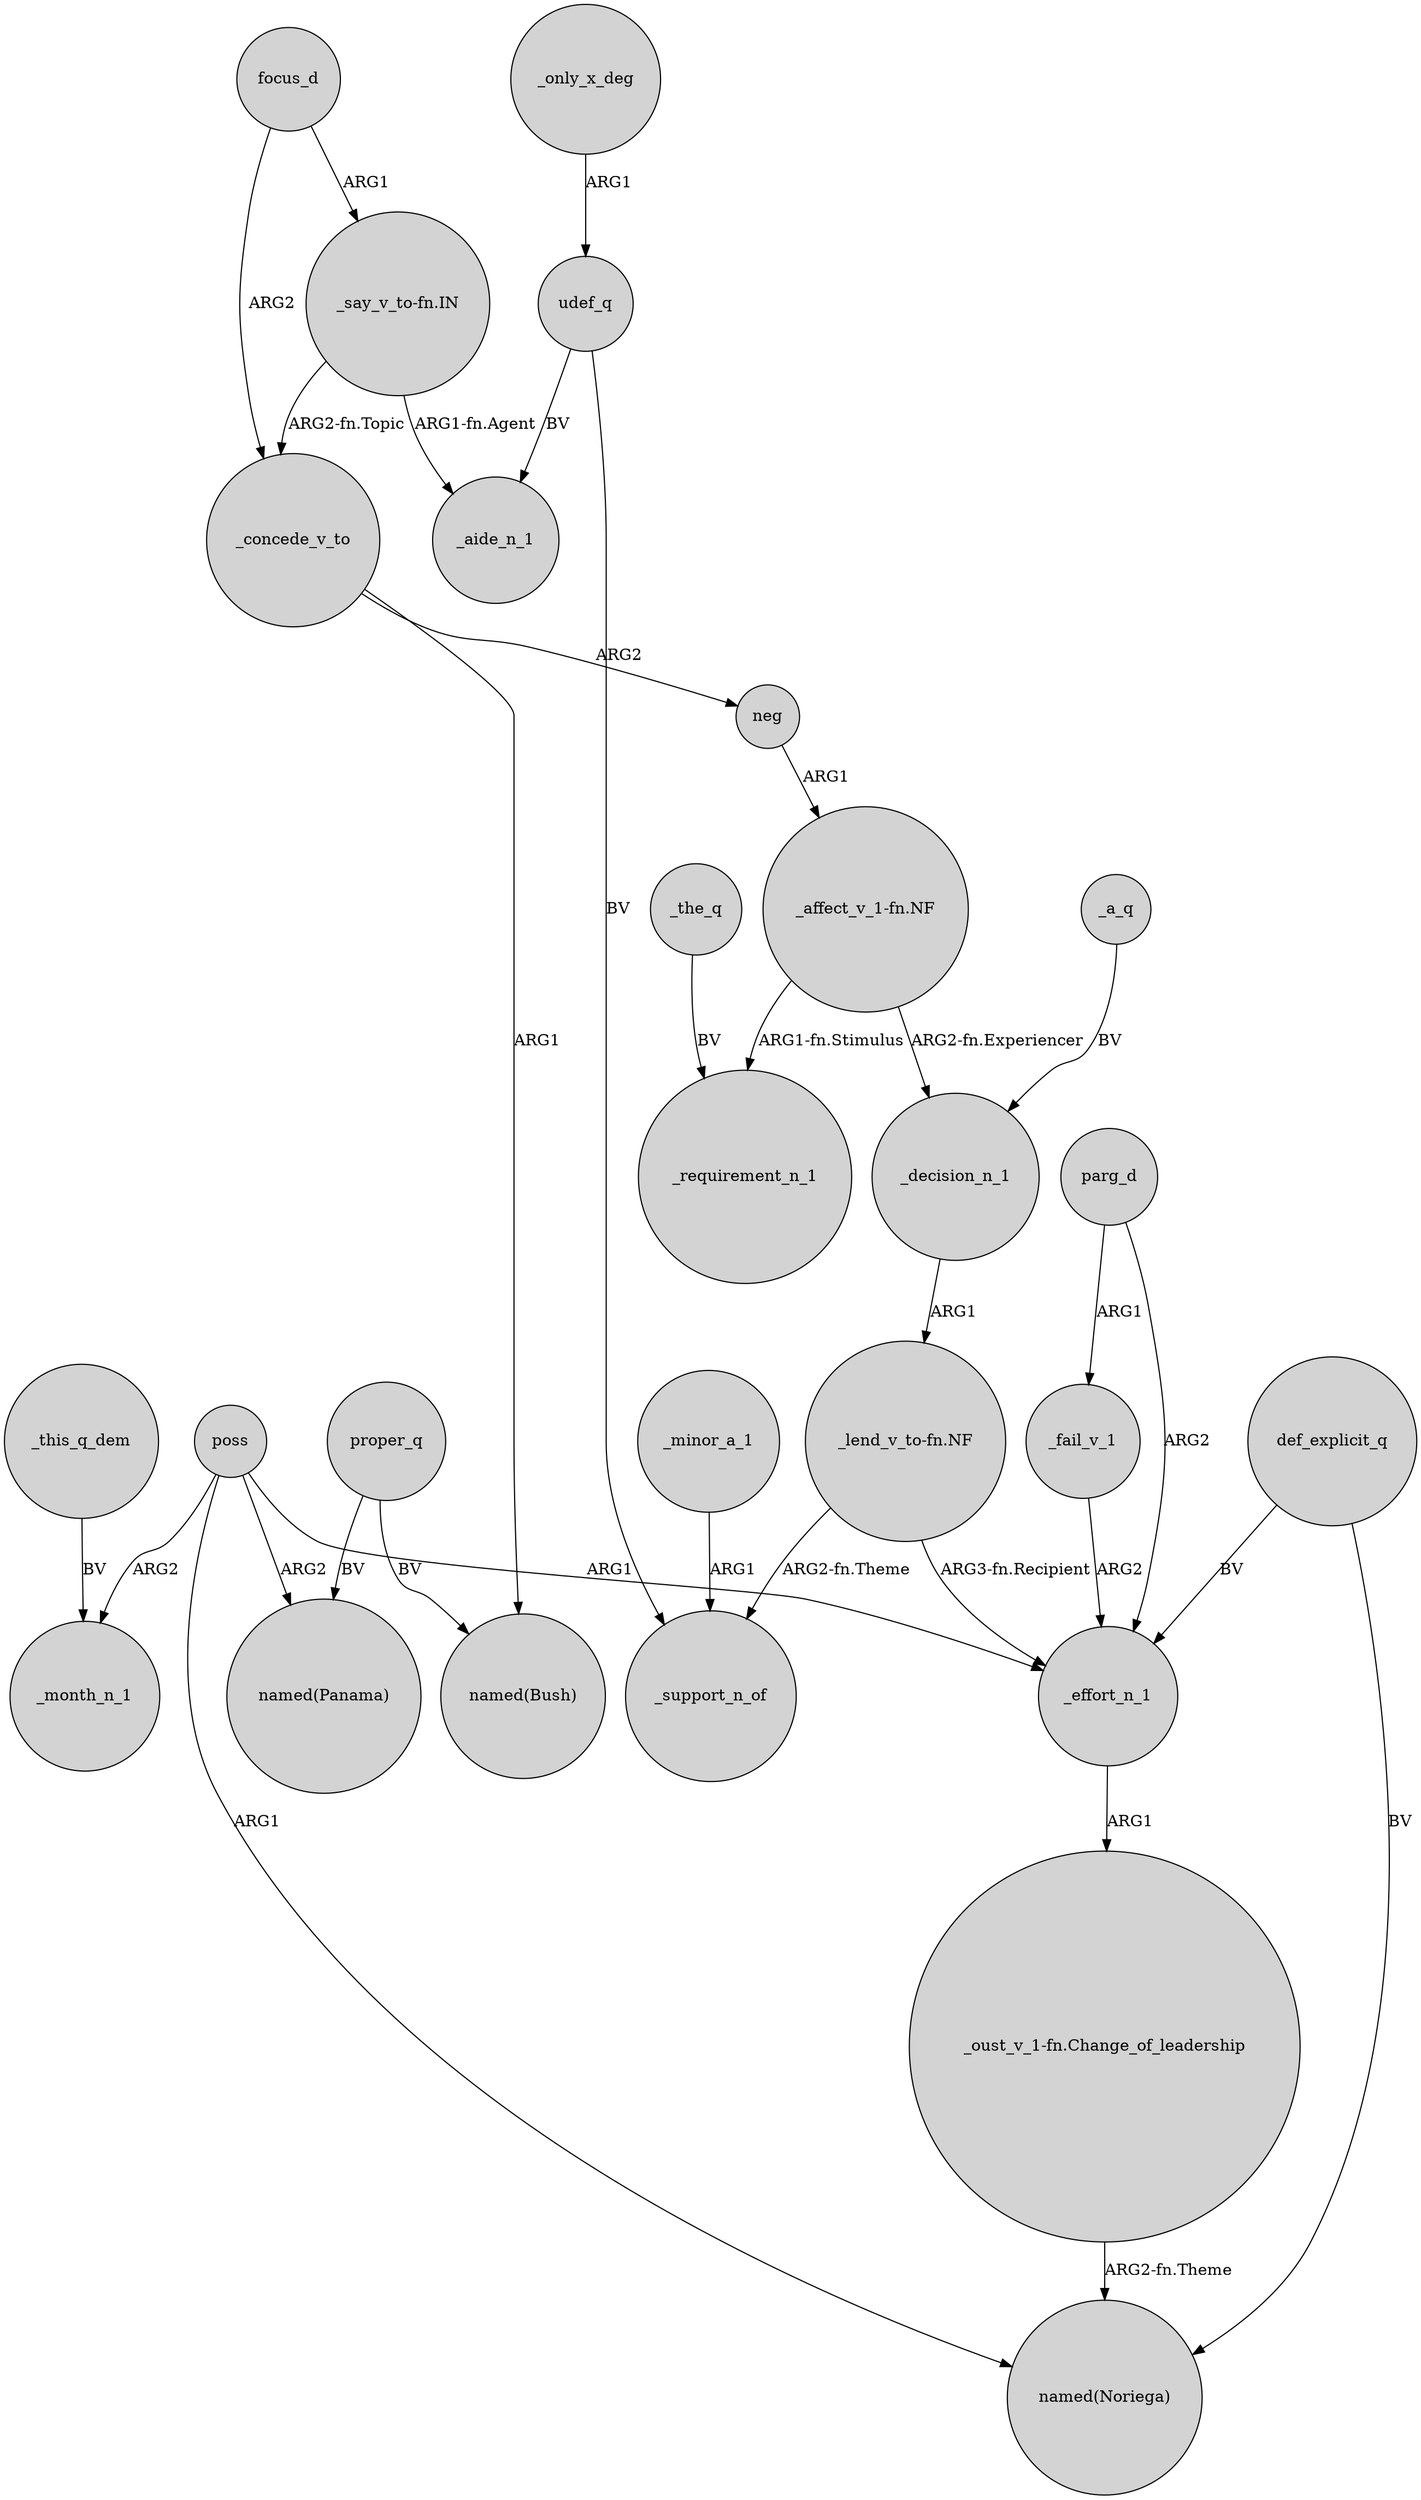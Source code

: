 digraph {
	node [shape=circle style=filled]
	"_lend_v_to-fn.NF" -> _effort_n_1 [label="ARG3-fn.Recipient"]
	_only_x_deg -> udef_q [label=ARG1]
	_decision_n_1 -> "_lend_v_to-fn.NF" [label=ARG1]
	poss -> _month_n_1 [label=ARG2]
	_concede_v_to -> neg [label=ARG2]
	poss -> "named(Panama)" [label=ARG2]
	_this_q_dem -> _month_n_1 [label=BV]
	udef_q -> _aide_n_1 [label=BV]
	_effort_n_1 -> "_oust_v_1-fn.Change_of_leadership" [label=ARG1]
	parg_d -> _effort_n_1 [label=ARG2]
	def_explicit_q -> "named(Noriega)" [label=BV]
	poss -> "named(Noriega)" [label=ARG1]
	"_affect_v_1-fn.NF" -> _decision_n_1 [label="ARG2-fn.Experiencer"]
	"_say_v_to-fn.IN" -> _concede_v_to [label="ARG2-fn.Topic"]
	_concede_v_to -> "named(Bush)" [label=ARG1]
	"_oust_v_1-fn.Change_of_leadership" -> "named(Noriega)" [label="ARG2-fn.Theme"]
	_the_q -> _requirement_n_1 [label=BV]
	proper_q -> "named(Panama)" [label=BV]
	"_say_v_to-fn.IN" -> _aide_n_1 [label="ARG1-fn.Agent"]
	focus_d -> _concede_v_to [label=ARG2]
	_a_q -> _decision_n_1 [label=BV]
	parg_d -> _fail_v_1 [label=ARG1]
	proper_q -> "named(Bush)" [label=BV]
	"_lend_v_to-fn.NF" -> _support_n_of [label="ARG2-fn.Theme"]
	def_explicit_q -> _effort_n_1 [label=BV]
	_fail_v_1 -> _effort_n_1 [label=ARG2]
	poss -> _effort_n_1 [label=ARG1]
	udef_q -> _support_n_of [label=BV]
	_minor_a_1 -> _support_n_of [label=ARG1]
	"_affect_v_1-fn.NF" -> _requirement_n_1 [label="ARG1-fn.Stimulus"]
	focus_d -> "_say_v_to-fn.IN" [label=ARG1]
	neg -> "_affect_v_1-fn.NF" [label=ARG1]
}
